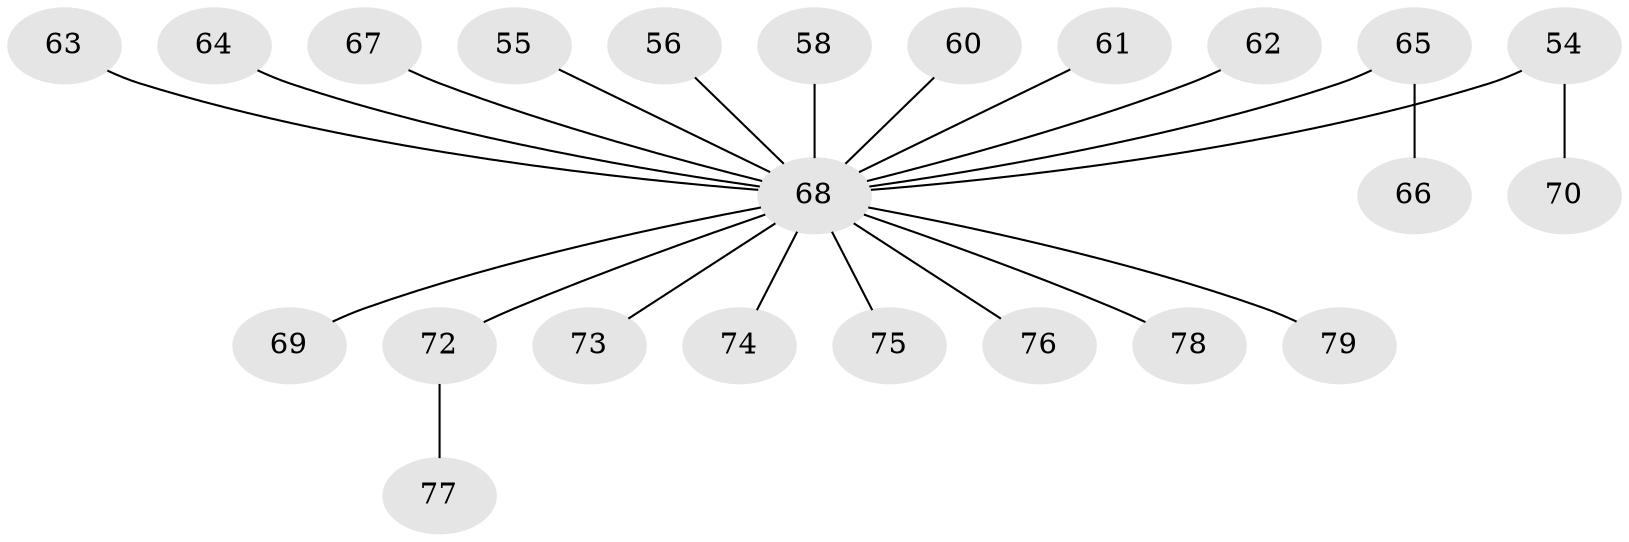 // original degree distribution, {3: 0.10126582278481013, 4: 0.08860759493670886, 7: 0.012658227848101266, 5: 0.05063291139240506, 1: 0.5189873417721519, 2: 0.22784810126582278}
// Generated by graph-tools (version 1.1) at 2025/56/03/04/25 21:56:29]
// undirected, 23 vertices, 22 edges
graph export_dot {
graph [start="1"]
  node [color=gray90,style=filled];
  54;
  55;
  56 [super="+25"];
  58;
  60;
  61;
  62;
  63;
  64 [super="+44"];
  65 [super="+57"];
  66;
  67;
  68 [super="+50+38+39+43+59+45+47+49+51+52+53"];
  69;
  70;
  72 [super="+23+34+36+46+41+48+71"];
  73 [super="+17+18+21+29"];
  74;
  75;
  76;
  77;
  78;
  79;
  54 -- 70;
  54 -- 68;
  55 -- 68;
  56 -- 68;
  58 -- 68;
  60 -- 68;
  61 -- 68;
  62 -- 68;
  63 -- 68;
  64 -- 68;
  65 -- 66;
  65 -- 68;
  67 -- 68;
  68 -- 79;
  68 -- 69;
  68 -- 73;
  68 -- 74;
  68 -- 75;
  68 -- 76;
  68 -- 72;
  68 -- 78;
  72 -- 77;
}
